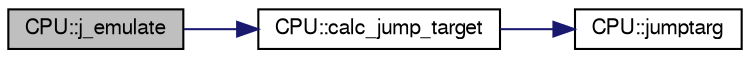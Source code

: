 digraph G
{
  edge [fontname="FreeSans",fontsize="10",labelfontname="FreeSans",labelfontsize="10"];
  node [fontname="FreeSans",fontsize="10",shape=record];
  rankdir=LR;
  Node1 [label="CPU::j_emulate",height=0.2,width=0.4,color="black", fillcolor="grey75", style="filled" fontcolor="black"];
  Node1 -> Node2 [color="midnightblue",fontsize="10",style="solid"];
  Node2 [label="CPU::calc_jump_target",height=0.2,width=0.4,color="black", fillcolor="white", style="filled",URL="$classCPU.html#a634b14f9cd44bb7d9cdafe47944a354c"];
  Node2 -> Node3 [color="midnightblue",fontsize="10",style="solid"];
  Node3 [label="CPU::jumptarg",height=0.2,width=0.4,color="black", fillcolor="white", style="filled",URL="$classCPU.html#a442c4dff6234e6c2476d19c0cdd8fdab"];
}
